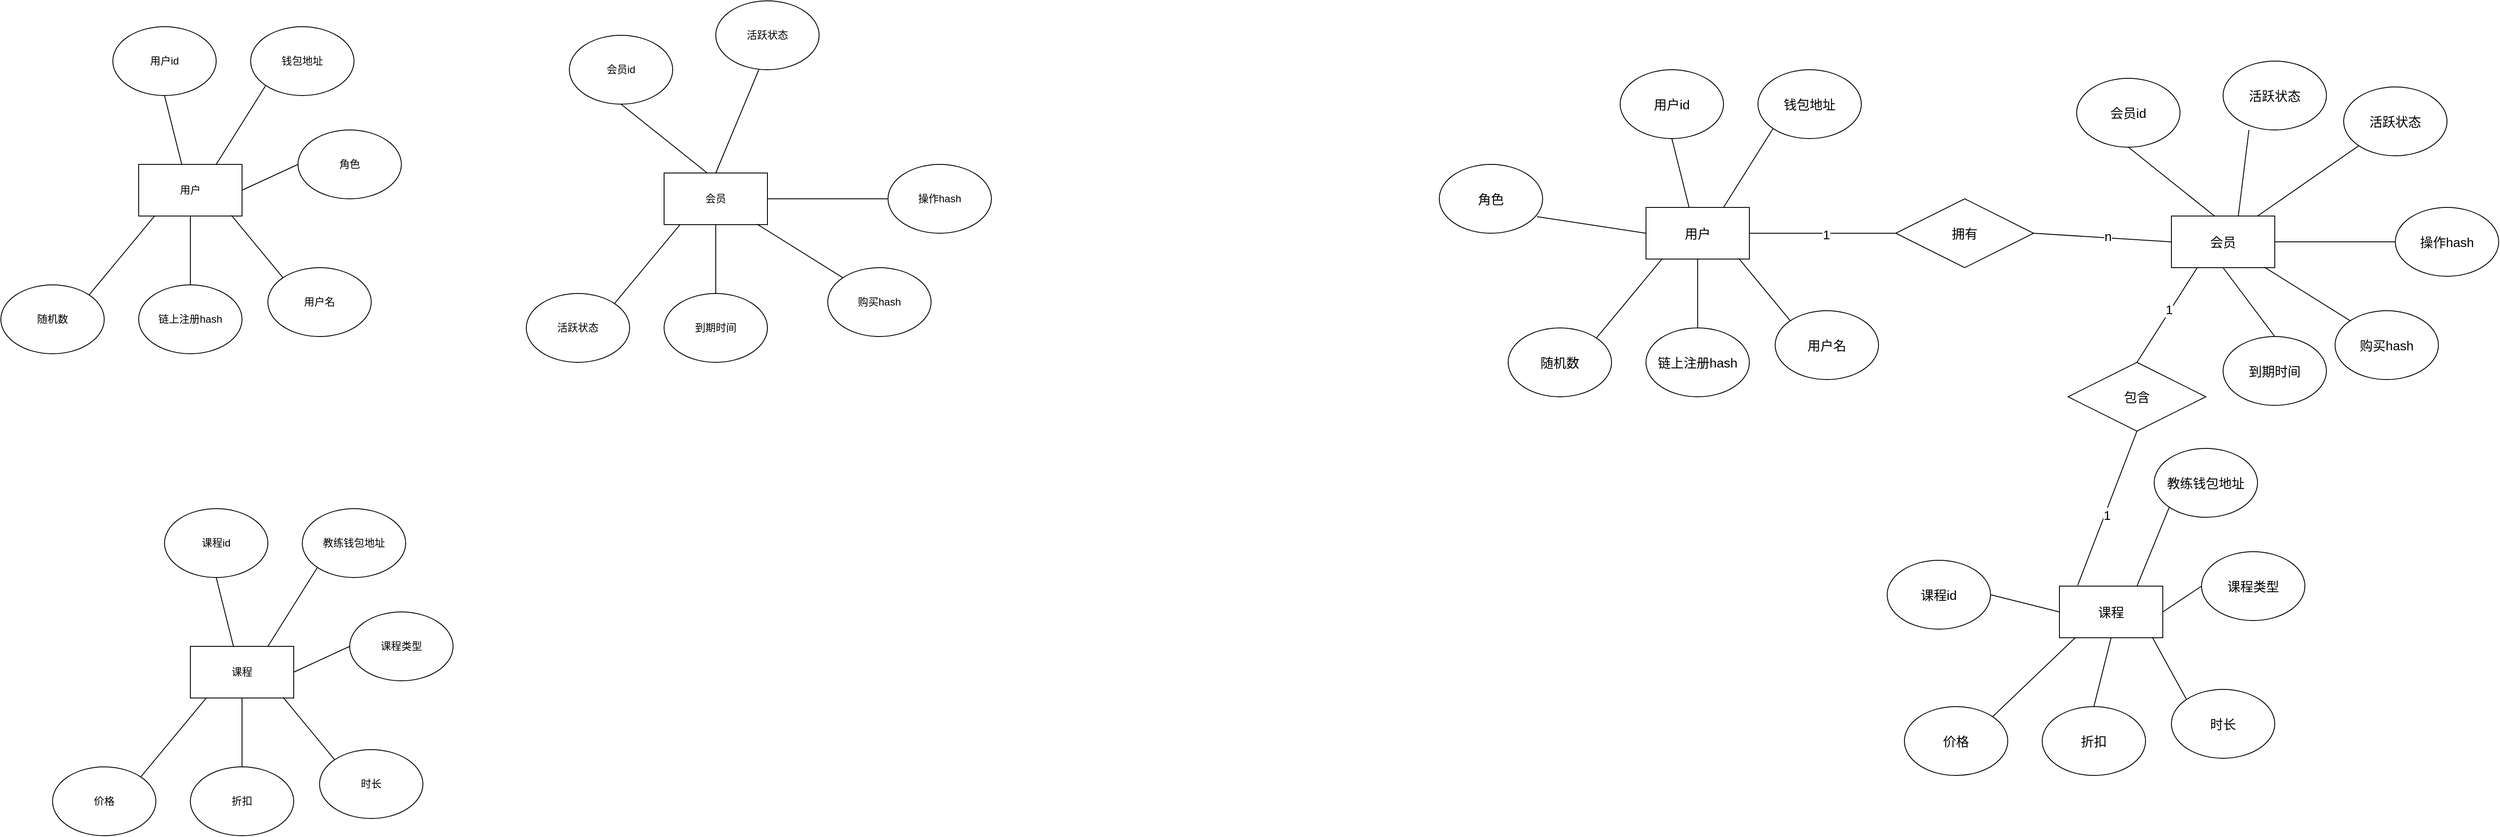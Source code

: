 <mxfile version="26.2.7">
  <diagram id="R2lEEEUBdFMjLlhIrx00" name="Page-1">
    <mxGraphModel dx="4051" dy="2034" grid="1" gridSize="10" guides="1" tooltips="1" connect="1" arrows="1" fold="1" page="1" pageScale="1" pageWidth="850" pageHeight="1100" math="0" shadow="0" extFonts="Permanent Marker^https://fonts.googleapis.com/css?family=Permanent+Marker">
      <root>
        <mxCell id="0" />
        <mxCell id="1" parent="0" />
        <mxCell id="HEfpb9QHLHgI1IoFtFjU-3" value="用户id" style="ellipse;whiteSpace=wrap;html=1;" vertex="1" parent="1">
          <mxGeometry x="150" y="180" width="120" height="80" as="geometry" />
        </mxCell>
        <mxCell id="HEfpb9QHLHgI1IoFtFjU-4" value="用户" style="rounded=0;whiteSpace=wrap;html=1;" vertex="1" parent="1">
          <mxGeometry x="180" y="340" width="120" height="60" as="geometry" />
        </mxCell>
        <mxCell id="HEfpb9QHLHgI1IoFtFjU-25" style="rounded=0;orthogonalLoop=1;jettySize=auto;html=1;exitX=0;exitY=1;exitDx=0;exitDy=0;entryX=0.75;entryY=0;entryDx=0;entryDy=0;endArrow=none;startFill=0;" edge="1" parent="1" source="HEfpb9QHLHgI1IoFtFjU-15" target="HEfpb9QHLHgI1IoFtFjU-4">
          <mxGeometry relative="1" as="geometry" />
        </mxCell>
        <mxCell id="HEfpb9QHLHgI1IoFtFjU-15" value="钱包地址" style="ellipse;whiteSpace=wrap;html=1;" vertex="1" parent="1">
          <mxGeometry x="310" y="180" width="120" height="80" as="geometry" />
        </mxCell>
        <mxCell id="HEfpb9QHLHgI1IoFtFjU-26" style="rounded=0;orthogonalLoop=1;jettySize=auto;html=1;exitX=0;exitY=0.5;exitDx=0;exitDy=0;entryX=1;entryY=0.5;entryDx=0;entryDy=0;endArrow=none;startFill=0;" edge="1" parent="1" source="HEfpb9QHLHgI1IoFtFjU-16" target="HEfpb9QHLHgI1IoFtFjU-4">
          <mxGeometry relative="1" as="geometry" />
        </mxCell>
        <mxCell id="HEfpb9QHLHgI1IoFtFjU-16" value="角色" style="ellipse;whiteSpace=wrap;html=1;" vertex="1" parent="1">
          <mxGeometry x="365" y="300" width="120" height="80" as="geometry" />
        </mxCell>
        <mxCell id="HEfpb9QHLHgI1IoFtFjU-18" value="用户名" style="ellipse;whiteSpace=wrap;html=1;" vertex="1" parent="1">
          <mxGeometry x="330" y="460" width="120" height="80" as="geometry" />
        </mxCell>
        <mxCell id="HEfpb9QHLHgI1IoFtFjU-28" style="rounded=0;orthogonalLoop=1;jettySize=auto;html=1;exitX=0.5;exitY=0;exitDx=0;exitDy=0;entryX=0.5;entryY=1;entryDx=0;entryDy=0;endArrow=none;startFill=0;" edge="1" parent="1" source="HEfpb9QHLHgI1IoFtFjU-19" target="HEfpb9QHLHgI1IoFtFjU-4">
          <mxGeometry relative="1" as="geometry" />
        </mxCell>
        <mxCell id="HEfpb9QHLHgI1IoFtFjU-19" value="链上注册hash" style="ellipse;whiteSpace=wrap;html=1;" vertex="1" parent="1">
          <mxGeometry x="180" y="480" width="120" height="80" as="geometry" />
        </mxCell>
        <mxCell id="HEfpb9QHLHgI1IoFtFjU-20" value="随机数" style="ellipse;whiteSpace=wrap;html=1;" vertex="1" parent="1">
          <mxGeometry x="20" y="480" width="120" height="80" as="geometry" />
        </mxCell>
        <mxCell id="HEfpb9QHLHgI1IoFtFjU-24" style="rounded=0;orthogonalLoop=1;jettySize=auto;html=1;exitX=0.5;exitY=1;exitDx=0;exitDy=0;entryX=0.417;entryY=0;entryDx=0;entryDy=0;entryPerimeter=0;endArrow=none;startFill=0;" edge="1" parent="1" source="HEfpb9QHLHgI1IoFtFjU-3" target="HEfpb9QHLHgI1IoFtFjU-4">
          <mxGeometry relative="1" as="geometry" />
        </mxCell>
        <mxCell id="HEfpb9QHLHgI1IoFtFjU-27" style="rounded=0;orthogonalLoop=1;jettySize=auto;html=1;exitX=0;exitY=0;exitDx=0;exitDy=0;entryX=0.898;entryY=0.988;entryDx=0;entryDy=0;entryPerimeter=0;endArrow=none;startFill=0;" edge="1" parent="1" source="HEfpb9QHLHgI1IoFtFjU-18" target="HEfpb9QHLHgI1IoFtFjU-4">
          <mxGeometry relative="1" as="geometry" />
        </mxCell>
        <mxCell id="HEfpb9QHLHgI1IoFtFjU-29" style="rounded=0;orthogonalLoop=1;jettySize=auto;html=1;exitX=1;exitY=0;exitDx=0;exitDy=0;entryX=0.157;entryY=0.992;entryDx=0;entryDy=0;entryPerimeter=0;endArrow=none;startFill=0;" edge="1" parent="1" source="HEfpb9QHLHgI1IoFtFjU-20" target="HEfpb9QHLHgI1IoFtFjU-4">
          <mxGeometry relative="1" as="geometry" />
        </mxCell>
        <mxCell id="HEfpb9QHLHgI1IoFtFjU-30" value="会员id" style="ellipse;whiteSpace=wrap;html=1;" vertex="1" parent="1">
          <mxGeometry x="680" y="190" width="120" height="80" as="geometry" />
        </mxCell>
        <mxCell id="HEfpb9QHLHgI1IoFtFjU-43" style="rounded=0;orthogonalLoop=1;jettySize=auto;html=1;exitX=0.5;exitY=0;exitDx=0;exitDy=0;endArrow=none;startFill=0;" edge="1" parent="1" source="HEfpb9QHLHgI1IoFtFjU-31">
          <mxGeometry relative="1" as="geometry">
            <mxPoint x="900" y="230" as="targetPoint" />
          </mxGeometry>
        </mxCell>
        <mxCell id="HEfpb9QHLHgI1IoFtFjU-31" value="会员" style="rounded=0;whiteSpace=wrap;html=1;" vertex="1" parent="1">
          <mxGeometry x="790" y="350" width="120" height="60" as="geometry" />
        </mxCell>
        <mxCell id="HEfpb9QHLHgI1IoFtFjU-36" value="购买hash" style="ellipse;whiteSpace=wrap;html=1;" vertex="1" parent="1">
          <mxGeometry x="980" y="460" width="120" height="80" as="geometry" />
        </mxCell>
        <mxCell id="HEfpb9QHLHgI1IoFtFjU-37" style="rounded=0;orthogonalLoop=1;jettySize=auto;html=1;exitX=0.5;exitY=0;exitDx=0;exitDy=0;entryX=0.5;entryY=1;entryDx=0;entryDy=0;endArrow=none;startFill=0;" edge="1" parent="1" source="HEfpb9QHLHgI1IoFtFjU-38" target="HEfpb9QHLHgI1IoFtFjU-31">
          <mxGeometry relative="1" as="geometry" />
        </mxCell>
        <mxCell id="HEfpb9QHLHgI1IoFtFjU-38" value="到期时间" style="ellipse;whiteSpace=wrap;html=1;" vertex="1" parent="1">
          <mxGeometry x="790" y="490" width="120" height="80" as="geometry" />
        </mxCell>
        <mxCell id="HEfpb9QHLHgI1IoFtFjU-39" value="活跃状态" style="ellipse;whiteSpace=wrap;html=1;" vertex="1" parent="1">
          <mxGeometry x="630" y="490" width="120" height="80" as="geometry" />
        </mxCell>
        <mxCell id="HEfpb9QHLHgI1IoFtFjU-40" style="rounded=0;orthogonalLoop=1;jettySize=auto;html=1;exitX=0.5;exitY=1;exitDx=0;exitDy=0;entryX=0.417;entryY=0;entryDx=0;entryDy=0;entryPerimeter=0;endArrow=none;startFill=0;" edge="1" parent="1" source="HEfpb9QHLHgI1IoFtFjU-30" target="HEfpb9QHLHgI1IoFtFjU-31">
          <mxGeometry relative="1" as="geometry" />
        </mxCell>
        <mxCell id="HEfpb9QHLHgI1IoFtFjU-41" style="rounded=0;orthogonalLoop=1;jettySize=auto;html=1;exitX=0;exitY=0;exitDx=0;exitDy=0;entryX=0.898;entryY=0.988;entryDx=0;entryDy=0;entryPerimeter=0;endArrow=none;startFill=0;" edge="1" parent="1" source="HEfpb9QHLHgI1IoFtFjU-36" target="HEfpb9QHLHgI1IoFtFjU-31">
          <mxGeometry relative="1" as="geometry" />
        </mxCell>
        <mxCell id="HEfpb9QHLHgI1IoFtFjU-42" style="rounded=0;orthogonalLoop=1;jettySize=auto;html=1;exitX=1;exitY=0;exitDx=0;exitDy=0;entryX=0.157;entryY=0.992;entryDx=0;entryDy=0;entryPerimeter=0;endArrow=none;startFill=0;" edge="1" parent="1" source="HEfpb9QHLHgI1IoFtFjU-39" target="HEfpb9QHLHgI1IoFtFjU-31">
          <mxGeometry relative="1" as="geometry" />
        </mxCell>
        <mxCell id="HEfpb9QHLHgI1IoFtFjU-44" value="活跃状态" style="ellipse;whiteSpace=wrap;html=1;" vertex="1" parent="1">
          <mxGeometry x="850" y="150" width="120" height="80" as="geometry" />
        </mxCell>
        <mxCell id="HEfpb9QHLHgI1IoFtFjU-47" style="rounded=0;orthogonalLoop=1;jettySize=auto;html=1;exitX=0;exitY=0.5;exitDx=0;exitDy=0;entryX=1;entryY=0.5;entryDx=0;entryDy=0;endArrow=none;startFill=0;" edge="1" parent="1" source="HEfpb9QHLHgI1IoFtFjU-48" target="HEfpb9QHLHgI1IoFtFjU-31">
          <mxGeometry relative="1" as="geometry">
            <mxPoint x="920" y="410" as="targetPoint" />
          </mxGeometry>
        </mxCell>
        <mxCell id="HEfpb9QHLHgI1IoFtFjU-48" value="操作hash" style="ellipse;whiteSpace=wrap;html=1;" vertex="1" parent="1">
          <mxGeometry x="1050" y="340" width="120" height="80" as="geometry" />
        </mxCell>
        <mxCell id="HEfpb9QHLHgI1IoFtFjU-49" value="课程id" style="ellipse;whiteSpace=wrap;html=1;" vertex="1" parent="1">
          <mxGeometry x="210" y="740" width="120" height="80" as="geometry" />
        </mxCell>
        <mxCell id="HEfpb9QHLHgI1IoFtFjU-50" value="课程" style="rounded=0;whiteSpace=wrap;html=1;" vertex="1" parent="1">
          <mxGeometry x="240" y="900" width="120" height="60" as="geometry" />
        </mxCell>
        <mxCell id="HEfpb9QHLHgI1IoFtFjU-51" style="rounded=0;orthogonalLoop=1;jettySize=auto;html=1;exitX=0;exitY=1;exitDx=0;exitDy=0;entryX=0.75;entryY=0;entryDx=0;entryDy=0;endArrow=none;startFill=0;" edge="1" parent="1" source="HEfpb9QHLHgI1IoFtFjU-52" target="HEfpb9QHLHgI1IoFtFjU-50">
          <mxGeometry relative="1" as="geometry" />
        </mxCell>
        <mxCell id="HEfpb9QHLHgI1IoFtFjU-52" value="教练钱包地址" style="ellipse;whiteSpace=wrap;html=1;" vertex="1" parent="1">
          <mxGeometry x="370" y="740" width="120" height="80" as="geometry" />
        </mxCell>
        <mxCell id="HEfpb9QHLHgI1IoFtFjU-53" style="rounded=0;orthogonalLoop=1;jettySize=auto;html=1;exitX=0;exitY=0.5;exitDx=0;exitDy=0;entryX=1;entryY=0.5;entryDx=0;entryDy=0;endArrow=none;startFill=0;" edge="1" parent="1" source="HEfpb9QHLHgI1IoFtFjU-54" target="HEfpb9QHLHgI1IoFtFjU-50">
          <mxGeometry relative="1" as="geometry" />
        </mxCell>
        <mxCell id="HEfpb9QHLHgI1IoFtFjU-54" value="课程类型" style="ellipse;whiteSpace=wrap;html=1;" vertex="1" parent="1">
          <mxGeometry x="425" y="860" width="120" height="80" as="geometry" />
        </mxCell>
        <mxCell id="HEfpb9QHLHgI1IoFtFjU-55" value="时长" style="ellipse;whiteSpace=wrap;html=1;" vertex="1" parent="1">
          <mxGeometry x="390" y="1020" width="120" height="80" as="geometry" />
        </mxCell>
        <mxCell id="HEfpb9QHLHgI1IoFtFjU-56" style="rounded=0;orthogonalLoop=1;jettySize=auto;html=1;exitX=0.5;exitY=0;exitDx=0;exitDy=0;entryX=0.5;entryY=1;entryDx=0;entryDy=0;endArrow=none;startFill=0;" edge="1" parent="1" source="HEfpb9QHLHgI1IoFtFjU-57" target="HEfpb9QHLHgI1IoFtFjU-50">
          <mxGeometry relative="1" as="geometry" />
        </mxCell>
        <mxCell id="HEfpb9QHLHgI1IoFtFjU-57" value="折扣" style="ellipse;whiteSpace=wrap;html=1;" vertex="1" parent="1">
          <mxGeometry x="240" y="1040" width="120" height="80" as="geometry" />
        </mxCell>
        <mxCell id="HEfpb9QHLHgI1IoFtFjU-58" value="价格" style="ellipse;whiteSpace=wrap;html=1;" vertex="1" parent="1">
          <mxGeometry x="80" y="1040" width="120" height="80" as="geometry" />
        </mxCell>
        <mxCell id="HEfpb9QHLHgI1IoFtFjU-59" style="rounded=0;orthogonalLoop=1;jettySize=auto;html=1;exitX=0.5;exitY=1;exitDx=0;exitDy=0;entryX=0.417;entryY=0;entryDx=0;entryDy=0;entryPerimeter=0;endArrow=none;startFill=0;" edge="1" parent="1" source="HEfpb9QHLHgI1IoFtFjU-49" target="HEfpb9QHLHgI1IoFtFjU-50">
          <mxGeometry relative="1" as="geometry" />
        </mxCell>
        <mxCell id="HEfpb9QHLHgI1IoFtFjU-60" style="rounded=0;orthogonalLoop=1;jettySize=auto;html=1;exitX=0;exitY=0;exitDx=0;exitDy=0;entryX=0.898;entryY=0.988;entryDx=0;entryDy=0;entryPerimeter=0;endArrow=none;startFill=0;" edge="1" parent="1" source="HEfpb9QHLHgI1IoFtFjU-55" target="HEfpb9QHLHgI1IoFtFjU-50">
          <mxGeometry relative="1" as="geometry" />
        </mxCell>
        <mxCell id="HEfpb9QHLHgI1IoFtFjU-61" style="rounded=0;orthogonalLoop=1;jettySize=auto;html=1;exitX=1;exitY=0;exitDx=0;exitDy=0;entryX=0.157;entryY=0.992;entryDx=0;entryDy=0;entryPerimeter=0;endArrow=none;startFill=0;" edge="1" parent="1" source="HEfpb9QHLHgI1IoFtFjU-58" target="HEfpb9QHLHgI1IoFtFjU-50">
          <mxGeometry relative="1" as="geometry" />
        </mxCell>
        <mxCell id="HEfpb9QHLHgI1IoFtFjU-101" value="用户id" style="ellipse;whiteSpace=wrap;html=1;fontSize=15;" vertex="1" parent="1">
          <mxGeometry x="1900" y="230" width="120" height="80" as="geometry" />
        </mxCell>
        <mxCell id="HEfpb9QHLHgI1IoFtFjU-141" style="rounded=0;orthogonalLoop=1;jettySize=auto;html=1;exitX=1;exitY=0.5;exitDx=0;exitDy=0;entryX=0;entryY=0.5;entryDx=0;entryDy=0;endArrow=none;startFill=0;fontSize=15;" edge="1" parent="1" source="HEfpb9QHLHgI1IoFtFjU-102" target="HEfpb9QHLHgI1IoFtFjU-140">
          <mxGeometry relative="1" as="geometry" />
        </mxCell>
        <mxCell id="HEfpb9QHLHgI1IoFtFjU-143" value="1" style="edgeLabel;html=1;align=center;verticalAlign=middle;resizable=0;points=[];fontSize=15;" vertex="1" connectable="0" parent="HEfpb9QHLHgI1IoFtFjU-141">
          <mxGeometry x="0.046" y="-1" relative="1" as="geometry">
            <mxPoint as="offset" />
          </mxGeometry>
        </mxCell>
        <mxCell id="HEfpb9QHLHgI1IoFtFjU-102" value="用户" style="rounded=0;whiteSpace=wrap;html=1;fontSize=15;" vertex="1" parent="1">
          <mxGeometry x="1930" y="390" width="120" height="60" as="geometry" />
        </mxCell>
        <mxCell id="HEfpb9QHLHgI1IoFtFjU-103" style="rounded=0;orthogonalLoop=1;jettySize=auto;html=1;exitX=0;exitY=1;exitDx=0;exitDy=0;entryX=0.75;entryY=0;entryDx=0;entryDy=0;endArrow=none;startFill=0;fontSize=15;" edge="1" parent="1" source="HEfpb9QHLHgI1IoFtFjU-104" target="HEfpb9QHLHgI1IoFtFjU-102">
          <mxGeometry relative="1" as="geometry" />
        </mxCell>
        <mxCell id="HEfpb9QHLHgI1IoFtFjU-104" value="钱包地址" style="ellipse;whiteSpace=wrap;html=1;fontSize=15;" vertex="1" parent="1">
          <mxGeometry x="2060" y="230" width="120" height="80" as="geometry" />
        </mxCell>
        <mxCell id="HEfpb9QHLHgI1IoFtFjU-105" style="rounded=0;orthogonalLoop=1;jettySize=auto;html=1;exitX=0.945;exitY=0.759;exitDx=0;exitDy=0;entryX=0;entryY=0.5;entryDx=0;entryDy=0;endArrow=none;startFill=0;exitPerimeter=0;fontSize=15;" edge="1" parent="1" source="HEfpb9QHLHgI1IoFtFjU-106" target="HEfpb9QHLHgI1IoFtFjU-102">
          <mxGeometry relative="1" as="geometry" />
        </mxCell>
        <mxCell id="HEfpb9QHLHgI1IoFtFjU-106" value="角色" style="ellipse;whiteSpace=wrap;html=1;fontSize=15;" vertex="1" parent="1">
          <mxGeometry x="1690" y="340" width="120" height="80" as="geometry" />
        </mxCell>
        <mxCell id="HEfpb9QHLHgI1IoFtFjU-107" value="用户名" style="ellipse;whiteSpace=wrap;html=1;fontSize=15;" vertex="1" parent="1">
          <mxGeometry x="2080" y="510" width="120" height="80" as="geometry" />
        </mxCell>
        <mxCell id="HEfpb9QHLHgI1IoFtFjU-108" style="rounded=0;orthogonalLoop=1;jettySize=auto;html=1;exitX=0.5;exitY=0;exitDx=0;exitDy=0;entryX=0.5;entryY=1;entryDx=0;entryDy=0;endArrow=none;startFill=0;fontSize=15;" edge="1" parent="1" source="HEfpb9QHLHgI1IoFtFjU-109" target="HEfpb9QHLHgI1IoFtFjU-102">
          <mxGeometry relative="1" as="geometry" />
        </mxCell>
        <mxCell id="HEfpb9QHLHgI1IoFtFjU-109" value="链上注册hash" style="ellipse;whiteSpace=wrap;html=1;fontSize=15;" vertex="1" parent="1">
          <mxGeometry x="1930" y="530" width="120" height="80" as="geometry" />
        </mxCell>
        <mxCell id="HEfpb9QHLHgI1IoFtFjU-110" value="随机数" style="ellipse;whiteSpace=wrap;html=1;fontSize=15;" vertex="1" parent="1">
          <mxGeometry x="1770" y="530" width="120" height="80" as="geometry" />
        </mxCell>
        <mxCell id="HEfpb9QHLHgI1IoFtFjU-111" style="rounded=0;orthogonalLoop=1;jettySize=auto;html=1;exitX=0.5;exitY=1;exitDx=0;exitDy=0;entryX=0.417;entryY=0;entryDx=0;entryDy=0;entryPerimeter=0;endArrow=none;startFill=0;fontSize=15;" edge="1" parent="1" source="HEfpb9QHLHgI1IoFtFjU-101" target="HEfpb9QHLHgI1IoFtFjU-102">
          <mxGeometry relative="1" as="geometry" />
        </mxCell>
        <mxCell id="HEfpb9QHLHgI1IoFtFjU-112" style="rounded=0;orthogonalLoop=1;jettySize=auto;html=1;exitX=0;exitY=0;exitDx=0;exitDy=0;entryX=0.898;entryY=0.988;entryDx=0;entryDy=0;entryPerimeter=0;endArrow=none;startFill=0;fontSize=15;" edge="1" parent="1" source="HEfpb9QHLHgI1IoFtFjU-107" target="HEfpb9QHLHgI1IoFtFjU-102">
          <mxGeometry relative="1" as="geometry" />
        </mxCell>
        <mxCell id="HEfpb9QHLHgI1IoFtFjU-113" style="rounded=0;orthogonalLoop=1;jettySize=auto;html=1;exitX=1;exitY=0;exitDx=0;exitDy=0;entryX=0.157;entryY=0.992;entryDx=0;entryDy=0;entryPerimeter=0;endArrow=none;startFill=0;fontSize=15;" edge="1" parent="1" source="HEfpb9QHLHgI1IoFtFjU-110" target="HEfpb9QHLHgI1IoFtFjU-102">
          <mxGeometry relative="1" as="geometry" />
        </mxCell>
        <mxCell id="HEfpb9QHLHgI1IoFtFjU-114" value="会员id" style="ellipse;whiteSpace=wrap;html=1;fontSize=15;" vertex="1" parent="1">
          <mxGeometry x="2430" y="240" width="120" height="80" as="geometry" />
        </mxCell>
        <mxCell id="HEfpb9QHLHgI1IoFtFjU-115" style="rounded=0;orthogonalLoop=1;jettySize=auto;html=1;exitX=0.646;exitY=0.025;exitDx=0;exitDy=0;endArrow=none;startFill=0;exitPerimeter=0;entryX=0.25;entryY=1;entryDx=0;entryDy=0;entryPerimeter=0;fontSize=15;" edge="1" parent="1" source="HEfpb9QHLHgI1IoFtFjU-116" target="HEfpb9QHLHgI1IoFtFjU-124">
          <mxGeometry relative="1" as="geometry">
            <mxPoint x="2650" y="280" as="targetPoint" />
          </mxGeometry>
        </mxCell>
        <mxCell id="HEfpb9QHLHgI1IoFtFjU-116" value="会员" style="rounded=0;whiteSpace=wrap;html=1;fontSize=15;" vertex="1" parent="1">
          <mxGeometry x="2540" y="400" width="120" height="60" as="geometry" />
        </mxCell>
        <mxCell id="HEfpb9QHLHgI1IoFtFjU-117" value="购买hash" style="ellipse;whiteSpace=wrap;html=1;fontSize=15;" vertex="1" parent="1">
          <mxGeometry x="2730" y="510" width="120" height="80" as="geometry" />
        </mxCell>
        <mxCell id="HEfpb9QHLHgI1IoFtFjU-118" style="rounded=0;orthogonalLoop=1;jettySize=auto;html=1;exitX=0.5;exitY=0;exitDx=0;exitDy=0;entryX=0.5;entryY=1;entryDx=0;entryDy=0;endArrow=none;startFill=0;fontSize=15;" edge="1" parent="1" source="HEfpb9QHLHgI1IoFtFjU-119" target="HEfpb9QHLHgI1IoFtFjU-116">
          <mxGeometry relative="1" as="geometry" />
        </mxCell>
        <mxCell id="HEfpb9QHLHgI1IoFtFjU-119" value="到期时间" style="ellipse;whiteSpace=wrap;html=1;fontSize=15;" vertex="1" parent="1">
          <mxGeometry x="2600" y="540" width="120" height="80" as="geometry" />
        </mxCell>
        <mxCell id="HEfpb9QHLHgI1IoFtFjU-120" value="活跃状态" style="ellipse;whiteSpace=wrap;html=1;fontSize=15;" vertex="1" parent="1">
          <mxGeometry x="2740" y="250" width="120" height="80" as="geometry" />
        </mxCell>
        <mxCell id="HEfpb9QHLHgI1IoFtFjU-121" style="rounded=0;orthogonalLoop=1;jettySize=auto;html=1;exitX=0.5;exitY=1;exitDx=0;exitDy=0;entryX=0.417;entryY=0;entryDx=0;entryDy=0;entryPerimeter=0;endArrow=none;startFill=0;fontSize=15;" edge="1" parent="1" source="HEfpb9QHLHgI1IoFtFjU-114" target="HEfpb9QHLHgI1IoFtFjU-116">
          <mxGeometry relative="1" as="geometry" />
        </mxCell>
        <mxCell id="HEfpb9QHLHgI1IoFtFjU-122" style="rounded=0;orthogonalLoop=1;jettySize=auto;html=1;exitX=0;exitY=0;exitDx=0;exitDy=0;entryX=0.898;entryY=0.988;entryDx=0;entryDy=0;entryPerimeter=0;endArrow=none;startFill=0;fontSize=15;" edge="1" parent="1" source="HEfpb9QHLHgI1IoFtFjU-117" target="HEfpb9QHLHgI1IoFtFjU-116">
          <mxGeometry relative="1" as="geometry" />
        </mxCell>
        <mxCell id="HEfpb9QHLHgI1IoFtFjU-123" style="rounded=0;orthogonalLoop=1;jettySize=auto;html=1;exitX=0;exitY=1;exitDx=0;exitDy=0;endArrow=none;startFill=0;fontSize=15;" edge="1" parent="1" source="HEfpb9QHLHgI1IoFtFjU-120">
          <mxGeometry relative="1" as="geometry">
            <mxPoint x="2640" y="400" as="targetPoint" />
          </mxGeometry>
        </mxCell>
        <mxCell id="HEfpb9QHLHgI1IoFtFjU-124" value="活跃状态" style="ellipse;whiteSpace=wrap;html=1;fontSize=15;" vertex="1" parent="1">
          <mxGeometry x="2600" y="220" width="120" height="80" as="geometry" />
        </mxCell>
        <mxCell id="HEfpb9QHLHgI1IoFtFjU-125" style="rounded=0;orthogonalLoop=1;jettySize=auto;html=1;exitX=0;exitY=0.5;exitDx=0;exitDy=0;entryX=1;entryY=0.5;entryDx=0;entryDy=0;endArrow=none;startFill=0;fontSize=15;" edge="1" parent="1" source="HEfpb9QHLHgI1IoFtFjU-126" target="HEfpb9QHLHgI1IoFtFjU-116">
          <mxGeometry relative="1" as="geometry">
            <mxPoint x="2670" y="460" as="targetPoint" />
          </mxGeometry>
        </mxCell>
        <mxCell id="HEfpb9QHLHgI1IoFtFjU-126" value="操作hash" style="ellipse;whiteSpace=wrap;html=1;fontSize=15;" vertex="1" parent="1">
          <mxGeometry x="2800" y="390" width="120" height="80" as="geometry" />
        </mxCell>
        <mxCell id="HEfpb9QHLHgI1IoFtFjU-127" value="课程id" style="ellipse;whiteSpace=wrap;html=1;fontSize=15;" vertex="1" parent="1">
          <mxGeometry x="2210" y="800" width="120" height="80" as="geometry" />
        </mxCell>
        <mxCell id="HEfpb9QHLHgI1IoFtFjU-128" value="课程" style="rounded=0;whiteSpace=wrap;html=1;fontSize=15;" vertex="1" parent="1">
          <mxGeometry x="2410" y="830" width="120" height="60" as="geometry" />
        </mxCell>
        <mxCell id="HEfpb9QHLHgI1IoFtFjU-129" style="rounded=0;orthogonalLoop=1;jettySize=auto;html=1;exitX=0;exitY=1;exitDx=0;exitDy=0;entryX=0.75;entryY=0;entryDx=0;entryDy=0;endArrow=none;startFill=0;fontSize=15;" edge="1" parent="1" source="HEfpb9QHLHgI1IoFtFjU-130" target="HEfpb9QHLHgI1IoFtFjU-128">
          <mxGeometry relative="1" as="geometry" />
        </mxCell>
        <mxCell id="HEfpb9QHLHgI1IoFtFjU-130" value="教练钱包地址" style="ellipse;whiteSpace=wrap;html=1;fontSize=15;" vertex="1" parent="1">
          <mxGeometry x="2520" y="670" width="120" height="80" as="geometry" />
        </mxCell>
        <mxCell id="HEfpb9QHLHgI1IoFtFjU-131" style="rounded=0;orthogonalLoop=1;jettySize=auto;html=1;exitX=0;exitY=0.5;exitDx=0;exitDy=0;entryX=1;entryY=0.5;entryDx=0;entryDy=0;endArrow=none;startFill=0;fontSize=15;" edge="1" parent="1" source="HEfpb9QHLHgI1IoFtFjU-132" target="HEfpb9QHLHgI1IoFtFjU-128">
          <mxGeometry relative="1" as="geometry" />
        </mxCell>
        <mxCell id="HEfpb9QHLHgI1IoFtFjU-132" value="课程类型" style="ellipse;whiteSpace=wrap;html=1;fontSize=15;" vertex="1" parent="1">
          <mxGeometry x="2575" y="790" width="120" height="80" as="geometry" />
        </mxCell>
        <mxCell id="HEfpb9QHLHgI1IoFtFjU-133" value="时长" style="ellipse;whiteSpace=wrap;html=1;fontSize=15;" vertex="1" parent="1">
          <mxGeometry x="2540" y="950" width="120" height="80" as="geometry" />
        </mxCell>
        <mxCell id="HEfpb9QHLHgI1IoFtFjU-134" style="rounded=0;orthogonalLoop=1;jettySize=auto;html=1;exitX=0.5;exitY=0;exitDx=0;exitDy=0;entryX=0.5;entryY=1;entryDx=0;entryDy=0;endArrow=none;startFill=0;fontSize=15;" edge="1" parent="1" source="HEfpb9QHLHgI1IoFtFjU-135" target="HEfpb9QHLHgI1IoFtFjU-128">
          <mxGeometry relative="1" as="geometry" />
        </mxCell>
        <mxCell id="HEfpb9QHLHgI1IoFtFjU-135" value="折扣" style="ellipse;whiteSpace=wrap;html=1;fontSize=15;" vertex="1" parent="1">
          <mxGeometry x="2390" y="970" width="120" height="80" as="geometry" />
        </mxCell>
        <mxCell id="HEfpb9QHLHgI1IoFtFjU-136" value="价格" style="ellipse;whiteSpace=wrap;html=1;fontSize=15;" vertex="1" parent="1">
          <mxGeometry x="2230" y="970" width="120" height="80" as="geometry" />
        </mxCell>
        <mxCell id="HEfpb9QHLHgI1IoFtFjU-137" style="rounded=0;orthogonalLoop=1;jettySize=auto;html=1;exitX=1;exitY=0.5;exitDx=0;exitDy=0;entryX=0;entryY=0.5;entryDx=0;entryDy=0;endArrow=none;startFill=0;fontSize=15;" edge="1" parent="1" source="HEfpb9QHLHgI1IoFtFjU-127" target="HEfpb9QHLHgI1IoFtFjU-128">
          <mxGeometry relative="1" as="geometry" />
        </mxCell>
        <mxCell id="HEfpb9QHLHgI1IoFtFjU-138" style="rounded=0;orthogonalLoop=1;jettySize=auto;html=1;exitX=0;exitY=0;exitDx=0;exitDy=0;entryX=0.898;entryY=0.988;entryDx=0;entryDy=0;entryPerimeter=0;endArrow=none;startFill=0;fontSize=15;" edge="1" parent="1" source="HEfpb9QHLHgI1IoFtFjU-133" target="HEfpb9QHLHgI1IoFtFjU-128">
          <mxGeometry relative="1" as="geometry" />
        </mxCell>
        <mxCell id="HEfpb9QHLHgI1IoFtFjU-139" style="rounded=0;orthogonalLoop=1;jettySize=auto;html=1;exitX=1;exitY=0;exitDx=0;exitDy=0;entryX=0.157;entryY=0.992;entryDx=0;entryDy=0;entryPerimeter=0;endArrow=none;startFill=0;fontSize=15;" edge="1" parent="1" source="HEfpb9QHLHgI1IoFtFjU-136" target="HEfpb9QHLHgI1IoFtFjU-128">
          <mxGeometry relative="1" as="geometry" />
        </mxCell>
        <mxCell id="HEfpb9QHLHgI1IoFtFjU-142" style="rounded=0;orthogonalLoop=1;jettySize=auto;html=1;exitX=1;exitY=0.5;exitDx=0;exitDy=0;entryX=0;entryY=0.5;entryDx=0;entryDy=0;endArrow=none;startFill=0;fontSize=15;" edge="1" parent="1" source="HEfpb9QHLHgI1IoFtFjU-140" target="HEfpb9QHLHgI1IoFtFjU-116">
          <mxGeometry relative="1" as="geometry" />
        </mxCell>
        <mxCell id="HEfpb9QHLHgI1IoFtFjU-144" value="n" style="edgeLabel;html=1;align=center;verticalAlign=middle;resizable=0;points=[];fontSize=15;" vertex="1" connectable="0" parent="HEfpb9QHLHgI1IoFtFjU-142">
          <mxGeometry x="0.067" y="3" relative="1" as="geometry">
            <mxPoint as="offset" />
          </mxGeometry>
        </mxCell>
        <mxCell id="HEfpb9QHLHgI1IoFtFjU-140" value="拥有" style="rhombus;whiteSpace=wrap;html=1;fontSize=15;" vertex="1" parent="1">
          <mxGeometry x="2220" y="380" width="160" height="80" as="geometry" />
        </mxCell>
        <mxCell id="HEfpb9QHLHgI1IoFtFjU-145" style="rounded=0;orthogonalLoop=1;jettySize=auto;html=1;exitX=0.5;exitY=1;exitDx=0;exitDy=0;entryX=0.177;entryY=-0.018;entryDx=0;entryDy=0;entryPerimeter=0;endArrow=none;startFill=0;fontSize=15;" edge="1" parent="1" source="HEfpb9QHLHgI1IoFtFjU-146" target="HEfpb9QHLHgI1IoFtFjU-128">
          <mxGeometry relative="1" as="geometry" />
        </mxCell>
        <mxCell id="HEfpb9QHLHgI1IoFtFjU-148" value="1" style="edgeLabel;html=1;align=center;verticalAlign=middle;resizable=0;points=[];fontSize=15;" vertex="1" connectable="0" parent="HEfpb9QHLHgI1IoFtFjU-145">
          <mxGeometry x="0.077" y="2" relative="1" as="geometry">
            <mxPoint as="offset" />
          </mxGeometry>
        </mxCell>
        <mxCell id="HEfpb9QHLHgI1IoFtFjU-147" value="" style="rounded=0;orthogonalLoop=1;jettySize=auto;html=1;exitX=0.25;exitY=1;exitDx=0;exitDy=0;entryX=0.5;entryY=0;entryDx=0;entryDy=0;endArrow=none;startFill=0;fontSize=15;" edge="1" parent="1" source="HEfpb9QHLHgI1IoFtFjU-116" target="HEfpb9QHLHgI1IoFtFjU-146">
          <mxGeometry relative="1" as="geometry">
            <mxPoint x="2570" y="460" as="sourcePoint" />
            <mxPoint x="2431" y="829" as="targetPoint" />
          </mxGeometry>
        </mxCell>
        <mxCell id="HEfpb9QHLHgI1IoFtFjU-149" value="1" style="edgeLabel;html=1;align=center;verticalAlign=middle;resizable=0;points=[];fontSize=15;" vertex="1" connectable="0" parent="HEfpb9QHLHgI1IoFtFjU-147">
          <mxGeometry x="-0.107" y="-2" relative="1" as="geometry">
            <mxPoint as="offset" />
          </mxGeometry>
        </mxCell>
        <mxCell id="HEfpb9QHLHgI1IoFtFjU-146" value="包含" style="rhombus;whiteSpace=wrap;html=1;fontSize=15;" vertex="1" parent="1">
          <mxGeometry x="2420" y="570" width="160" height="80" as="geometry" />
        </mxCell>
      </root>
    </mxGraphModel>
  </diagram>
</mxfile>
